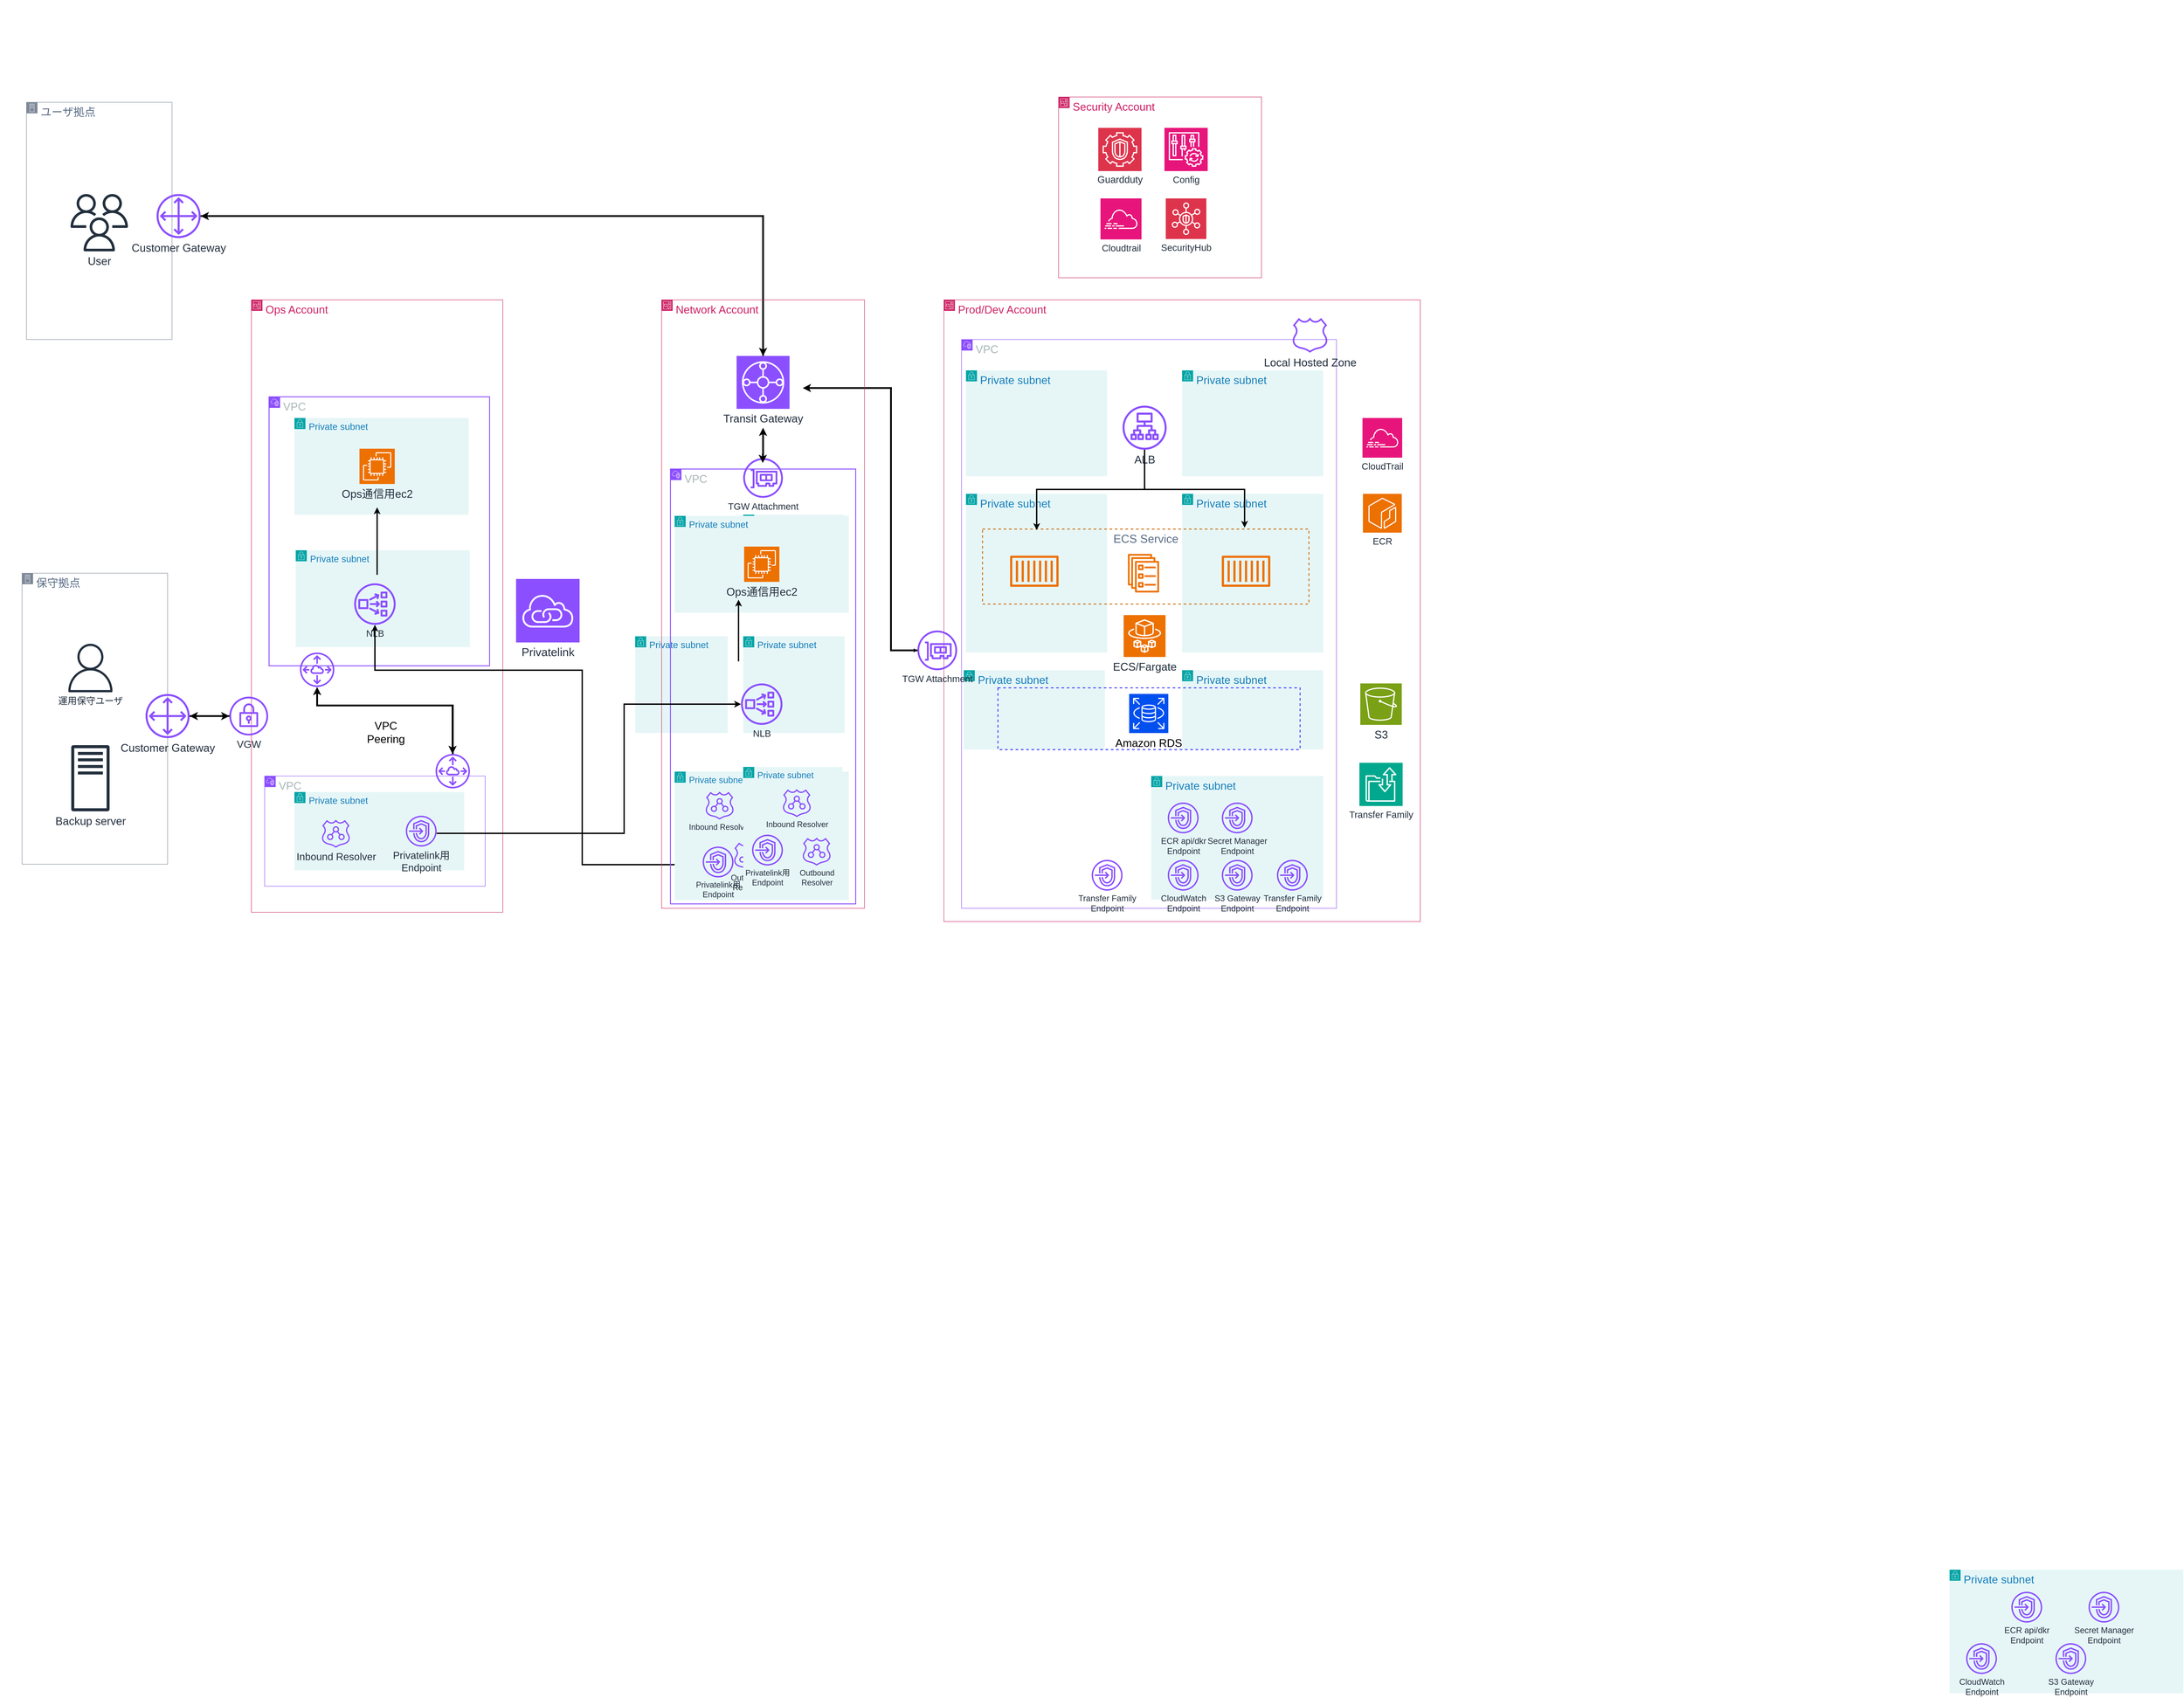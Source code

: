 <mxfile version="28.2.0">
  <diagram name="ページ1" id="ad9vdEAe7Z18O1FUbbPI">
    <mxGraphModel dx="1965" dy="1128" grid="1" gridSize="10" guides="1" tooltips="1" connect="1" arrows="1" fold="1" page="1" pageScale="1" pageWidth="827" pageHeight="1169" background="#FFFFFF" math="0" shadow="0">
      <root>
        <mxCell id="0" />
        <mxCell id="1" parent="0" />
        <mxCell id="3tEAOe0fahbCI7dDXajx-42" value="Private subnet" style="points=[[0,0],[0.25,0],[0.5,0],[0.75,0],[1,0],[1,0.25],[1,0.5],[1,0.75],[1,1],[0.75,1],[0.5,1],[0.25,1],[0,1],[0,0.75],[0,0.5],[0,0.25]];outlineConnect=0;gradientColor=none;html=1;whiteSpace=wrap;fontSize=21;fontStyle=0;container=1;pointerEvents=0;collapsible=0;recursiveResize=0;shape=mxgraph.aws4.group;grIcon=mxgraph.aws4.group_security_group;grStroke=0;strokeColor=#00A4A6;fillColor=#E6F6F7;verticalAlign=top;align=left;spacingLeft=30;fontColor=#147EBA;dashed=0;" vertex="1" parent="1">
          <mxGeometry x="1725" y="1207.33" width="230" height="219.33" as="geometry" />
        </mxCell>
        <mxCell id="3tEAOe0fahbCI7dDXajx-40" value="Private subnet" style="points=[[0,0],[0.25,0],[0.5,0],[0.75,0],[1,0],[1,0.25],[1,0.5],[1,0.75],[1,1],[0.75,1],[0.5,1],[0.25,1],[0,1],[0,0.75],[0,0.5],[0,0.25]];outlineConnect=0;gradientColor=none;html=1;whiteSpace=wrap;fontSize=21;fontStyle=0;container=1;pointerEvents=0;collapsible=0;recursiveResize=0;shape=mxgraph.aws4.group;grIcon=mxgraph.aws4.group_security_group;grStroke=0;strokeColor=#00A4A6;fillColor=#E6F6F7;verticalAlign=top;align=left;spacingLeft=30;fontColor=#147EBA;dashed=0;" vertex="1" parent="1">
          <mxGeometry x="1725" y="1483.17" width="230" height="219.33" as="geometry" />
        </mxCell>
        <mxCell id="3tEAOe0fahbCI7dDXajx-38" value="Private subnet" style="points=[[0,0],[0.25,0],[0.5,0],[0.75,0],[1,0],[1,0.25],[1,0.5],[1,0.75],[1,1],[0.75,1],[0.5,1],[0.25,1],[0,1],[0,0.75],[0,0.5],[0,0.25]];outlineConnect=0;gradientColor=none;html=1;whiteSpace=wrap;fontSize=21;fontStyle=0;container=1;pointerEvents=0;collapsible=0;recursiveResize=0;shape=mxgraph.aws4.group;grIcon=mxgraph.aws4.group_security_group;grStroke=0;strokeColor=#00A4A6;fillColor=#E6F6F7;verticalAlign=top;align=left;spacingLeft=30;fontColor=#147EBA;dashed=0;" vertex="1" parent="1">
          <mxGeometry x="1480" y="1483.17" width="210" height="219.33" as="geometry" />
        </mxCell>
        <mxCell id="pYwH3jGU2JqYtslw9C53-1" value="Private subnet" style="points=[[0,0],[0.25,0],[0.5,0],[0.75,0],[1,0],[1,0.25],[1,0.5],[1,0.75],[1,1],[0.75,1],[0.5,1],[0.25,1],[0,1],[0,0.75],[0,0.5],[0,0.25]];outlineConnect=0;gradientColor=none;html=1;whiteSpace=wrap;fontSize=25;fontStyle=0;container=0;pointerEvents=0;collapsible=0;recursiveResize=0;shape=mxgraph.aws4.group;grIcon=mxgraph.aws4.group_security_group;grStroke=0;strokeColor=#00A4A6;fillColor=#E6F6F7;verticalAlign=top;align=left;spacingLeft=30;fontColor=#147EBA;dashed=0;" parent="1" vertex="1">
          <mxGeometry x="2225" y="1560" width="320" height="180" as="geometry" />
        </mxCell>
        <mxCell id="pYwH3jGU2JqYtslw9C53-2" value="Private subnet" style="points=[[0,0],[0.25,0],[0.5,0],[0.75,0],[1,0],[1,0.25],[1,0.5],[1,0.75],[1,1],[0.75,1],[0.5,1],[0.25,1],[0,1],[0,0.75],[0,0.5],[0,0.25]];outlineConnect=0;gradientColor=none;html=1;whiteSpace=wrap;fontSize=25;fontStyle=0;container=0;pointerEvents=0;collapsible=0;recursiveResize=0;shape=mxgraph.aws4.group;grIcon=mxgraph.aws4.group_security_group;grStroke=0;strokeColor=#00A4A6;fillColor=#E6F6F7;verticalAlign=top;align=left;spacingLeft=30;fontColor=#147EBA;dashed=0;" parent="1" vertex="1">
          <mxGeometry x="2720" y="1560" width="320" height="180" as="geometry" />
        </mxCell>
        <mxCell id="pYwH3jGU2JqYtslw9C53-3" value="Private subnet" style="points=[[0,0],[0.25,0],[0.5,0],[0.75,0],[1,0],[1,0.25],[1,0.5],[1,0.75],[1,1],[0.75,1],[0.5,1],[0.25,1],[0,1],[0,0.75],[0,0.5],[0,0.25]];outlineConnect=0;gradientColor=none;html=1;whiteSpace=wrap;fontSize=25;fontStyle=0;container=0;pointerEvents=0;collapsible=0;recursiveResize=0;shape=mxgraph.aws4.group;grIcon=mxgraph.aws4.group_security_group;grStroke=0;strokeColor=#00A4A6;fillColor=#E6F6F7;verticalAlign=top;align=left;spacingLeft=30;fontColor=#147EBA;dashed=0;" parent="1" vertex="1">
          <mxGeometry x="2230" y="1160" width="320" height="360" as="geometry" />
        </mxCell>
        <mxCell id="pYwH3jGU2JqYtslw9C53-4" value="Private subnet" style="points=[[0,0],[0.25,0],[0.5,0],[0.75,0],[1,0],[1,0.25],[1,0.5],[1,0.75],[1,1],[0.75,1],[0.5,1],[0.25,1],[0,1],[0,0.75],[0,0.5],[0,0.25]];outlineConnect=0;gradientColor=none;html=1;whiteSpace=wrap;fontSize=25;fontStyle=0;container=0;pointerEvents=0;collapsible=0;recursiveResize=0;shape=mxgraph.aws4.group;grIcon=mxgraph.aws4.group_security_group;grStroke=0;strokeColor=#00A4A6;fillColor=#E6F6F7;verticalAlign=top;align=left;spacingLeft=30;fontColor=#147EBA;dashed=0;" parent="1" vertex="1">
          <mxGeometry x="2720" y="1160" width="320" height="360" as="geometry" />
        </mxCell>
        <mxCell id="pYwH3jGU2JqYtslw9C53-5" value="VPC" style="points=[[0,0],[0.25,0],[0.5,0],[0.75,0],[1,0],[1,0.25],[1,0.5],[1,0.75],[1,1],[0.75,1],[0.5,1],[0.25,1],[0,1],[0,0.75],[0,0.5],[0,0.25]];outlineConnect=0;gradientColor=none;html=1;whiteSpace=wrap;fontSize=25;fontStyle=0;container=1;pointerEvents=0;collapsible=0;recursiveResize=0;shape=mxgraph.aws4.group;grIcon=mxgraph.aws4.group_vpc2;strokeColor=#8C4FFF;fillColor=none;verticalAlign=top;align=left;spacingLeft=30;fontColor=#AAB7B8;dashed=0;" parent="1" vertex="1">
          <mxGeometry x="2220" y="810" width="850" height="1290" as="geometry" />
        </mxCell>
        <mxCell id="pYwH3jGU2JqYtslw9C53-6" style="edgeStyle=orthogonalEdgeStyle;rounded=0;orthogonalLoop=1;jettySize=auto;html=1;exitX=0.5;exitY=1;exitDx=0;exitDy=0;fontSize=25;" parent="1" edge="1">
          <mxGeometry relative="1" as="geometry">
            <mxPoint x="270" y="1800" as="sourcePoint" />
            <mxPoint x="270" y="1800" as="targetPoint" />
          </mxGeometry>
        </mxCell>
        <mxCell id="pYwH3jGU2JqYtslw9C53-7" value="Amazon RDS" style="sketch=0;points=[[0,0,0],[0.25,0,0],[0.5,0,0],[0.75,0,0],[1,0,0],[0,1,0],[0.25,1,0],[0.5,1,0],[0.75,1,0],[1,1,0],[0,0.25,0],[0,0.5,0],[0,0.75,0],[1,0.25,0],[1,0.5,0],[1,0.75,0]];outlineConnect=0;fillColor=#0050ef;strokeColor=#FFFFFF;dashed=0;verticalLabelPosition=bottom;verticalAlign=top;align=center;html=1;fontSize=25;fontStyle=0;aspect=fixed;shape=mxgraph.aws4.resourceIcon;resIcon=mxgraph.aws4.rds;fontColor=light-dark(#000000, #121212);" parent="1" vertex="1">
          <mxGeometry x="2600" y="1613.75" width="88.75" height="88.75" as="geometry" />
        </mxCell>
        <mxCell id="pYwH3jGU2JqYtslw9C53-8" value="" style="sketch=0;outlineConnect=0;fontColor=#232F3E;gradientColor=none;fillColor=#ED7100;strokeColor=none;dashed=0;verticalLabelPosition=bottom;verticalAlign=top;align=center;html=1;fontSize=25;fontStyle=0;aspect=fixed;pointerEvents=1;shape=mxgraph.aws4.ecs_service;" parent="1" vertex="1">
          <mxGeometry x="2595" y="1296.25" width="75" height="87.5" as="geometry" />
        </mxCell>
        <mxCell id="pYwH3jGU2JqYtslw9C53-9" value="ALB" style="sketch=0;outlineConnect=0;fontColor=#232F3E;gradientColor=none;fillColor=#8C4FFF;strokeColor=none;dashed=0;verticalLabelPosition=bottom;verticalAlign=top;align=center;html=1;fontSize=25;fontStyle=0;aspect=fixed;pointerEvents=1;shape=mxgraph.aws4.application_load_balancer;" parent="1" vertex="1">
          <mxGeometry x="2585" y="960" width="100" height="100" as="geometry" />
        </mxCell>
        <mxCell id="pYwH3jGU2JqYtslw9C53-10" value="Private subnet" style="points=[[0,0],[0.25,0],[0.5,0],[0.75,0],[1,0],[1,0.25],[1,0.5],[1,0.75],[1,1],[0.75,1],[0.5,1],[0.25,1],[0,1],[0,0.75],[0,0.5],[0,0.25]];outlineConnect=0;gradientColor=none;html=1;whiteSpace=wrap;fontSize=25;fontStyle=0;container=0;pointerEvents=0;collapsible=0;recursiveResize=0;shape=mxgraph.aws4.group;grIcon=mxgraph.aws4.group_security_group;grStroke=0;strokeColor=#00A4A6;fillColor=#E6F6F7;verticalAlign=top;align=left;spacingLeft=30;fontColor=#147EBA;dashed=0;" parent="1" vertex="1">
          <mxGeometry x="2230" y="880" width="320" height="240" as="geometry" />
        </mxCell>
        <mxCell id="pYwH3jGU2JqYtslw9C53-11" value="S3&lt;div&gt;&lt;br&gt;&lt;/div&gt;" style="sketch=0;points=[[0,0,0],[0.25,0,0],[0.5,0,0],[0.75,0,0],[1,0,0],[0,1,0],[0.25,1,0],[0.5,1,0],[0.75,1,0],[1,1,0],[0,0.25,0],[0,0.5,0],[0,0.75,0],[1,0.25,0],[1,0.5,0],[1,0.75,0]];outlineConnect=0;fontColor=#232F3E;fillColor=#7AA116;strokeColor=#ffffff;dashed=0;verticalLabelPosition=bottom;verticalAlign=top;align=center;html=1;fontSize=25;fontStyle=0;aspect=fixed;shape=mxgraph.aws4.resourceIcon;resIcon=mxgraph.aws4.s3;" parent="1" vertex="1">
          <mxGeometry x="3124" y="1590" width="94" height="94" as="geometry" />
        </mxCell>
        <mxCell id="pYwH3jGU2JqYtslw9C53-12" value="" style="sketch=0;outlineConnect=0;fontColor=#232F3E;gradientColor=none;fillColor=#ED7100;strokeColor=none;dashed=0;verticalLabelPosition=bottom;verticalAlign=top;align=center;html=1;fontSize=25;fontStyle=0;aspect=fixed;pointerEvents=1;shape=mxgraph.aws4.container_1;" parent="1" vertex="1">
          <mxGeometry x="2330" y="1296.25" width="110" height="78.57" as="geometry" />
        </mxCell>
        <mxCell id="pYwH3jGU2JqYtslw9C53-13" value="ECS/Fargate" style="sketch=0;points=[[0,0,0],[0.25,0,0],[0.5,0,0],[0.75,0,0],[1,0,0],[0,1,0],[0.25,1,0],[0.5,1,0],[0.75,1,0],[1,1,0],[0,0.25,0],[0,0.5,0],[0,0.75,0],[1,0.25,0],[1,0.5,0],[1,0.75,0]];outlineConnect=0;fontColor=#232F3E;fillColor=#ED7100;strokeColor=#ffffff;dashed=0;verticalLabelPosition=bottom;verticalAlign=top;align=center;html=1;fontSize=25;fontStyle=0;aspect=fixed;shape=mxgraph.aws4.resourceIcon;resIcon=mxgraph.aws4.fargate;" parent="1" vertex="1">
          <mxGeometry x="2587.5" y="1435" width="95" height="95" as="geometry" />
        </mxCell>
        <mxCell id="pYwH3jGU2JqYtslw9C53-14" value="&lt;span style=&quot;background-color: transparent; color: light-dark(rgb(205, 34, 100), rgb(255, 137, 194));&quot;&gt;Prod/Dev Account&lt;/span&gt;" style="points=[[0,0],[0.25,0],[0.5,0],[0.75,0],[1,0],[1,0.25],[1,0.5],[1,0.75],[1,1],[0.75,1],[0.5,1],[0.25,1],[0,1],[0,0.75],[0,0.5],[0,0.25]];outlineConnect=0;gradientColor=none;html=1;whiteSpace=wrap;fontSize=25;fontStyle=0;container=0;pointerEvents=0;collapsible=0;recursiveResize=0;shape=mxgraph.aws4.group;grIcon=mxgraph.aws4.group_account;strokeColor=#CD2264;fillColor=none;verticalAlign=top;align=left;spacingLeft=30;fontColor=#CD2264;dashed=0;" parent="1" vertex="1">
          <mxGeometry x="2180" y="720" width="1080" height="1410" as="geometry" />
        </mxCell>
        <mxCell id="pYwH3jGU2JqYtslw9C53-16" value="ユーザ拠点" style="points=[[0,0],[0.25,0],[0.5,0],[0.75,0],[1,0],[1,0.25],[1,0.5],[1,0.75],[1,1],[0.75,1],[0.5,1],[0.25,1],[0,1],[0,0.75],[0,0.5],[0,0.25]];outlineConnect=0;gradientColor=none;html=1;whiteSpace=wrap;fontSize=25;fontStyle=0;container=1;pointerEvents=0;collapsible=0;recursiveResize=0;shape=mxgraph.aws4.group;grIcon=mxgraph.aws4.group_on_premise;strokeColor=#7D8998;fillColor=none;verticalAlign=top;align=left;spacingLeft=30;fontColor=#5A6C86;dashed=0;" parent="1" vertex="1">
          <mxGeometry x="100" y="272" width="330" height="538" as="geometry" />
        </mxCell>
        <mxCell id="pYwH3jGU2JqYtslw9C53-17" value="User" style="sketch=0;outlineConnect=0;fontColor=#232F3E;gradientColor=none;fillColor=#232F3D;strokeColor=none;dashed=0;verticalLabelPosition=bottom;verticalAlign=top;align=center;html=1;fontSize=25;fontStyle=0;aspect=fixed;pointerEvents=1;shape=mxgraph.aws4.users;" parent="pYwH3jGU2JqYtslw9C53-16" vertex="1">
          <mxGeometry x="100" y="208" width="130" height="130" as="geometry" />
        </mxCell>
        <mxCell id="pYwH3jGU2JqYtslw9C53-18" value="" style="rounded=0;whiteSpace=wrap;html=1;fillColor=none;strokeColor=none;" parent="1" vertex="1">
          <mxGeometry x="3390" y="765" width="30" height="60" as="geometry" />
        </mxCell>
        <mxCell id="pYwH3jGU2JqYtslw9C53-19" value="" style="rounded=0;whiteSpace=wrap;html=1;fillColor=none;strokeColor=none;" parent="1" vertex="1">
          <mxGeometry x="2110" y="40" width="30" height="60" as="geometry" />
        </mxCell>
        <mxCell id="pYwH3jGU2JqYtslw9C53-20" value="" style="rounded=0;whiteSpace=wrap;html=1;fillColor=none;strokeColor=none;" parent="1" vertex="1">
          <mxGeometry x="2100" y="2020" width="30" height="60" as="geometry" />
        </mxCell>
        <mxCell id="pYwH3jGU2JqYtslw9C53-21" value="" style="rounded=0;whiteSpace=wrap;html=1;fillColor=none;strokeColor=none;" parent="1" vertex="1">
          <mxGeometry x="870" y="910" width="30" height="60" as="geometry" />
        </mxCell>
        <mxCell id="pYwH3jGU2JqYtslw9C53-22" value="Private subnet" style="points=[[0,0],[0.25,0],[0.5,0],[0.75,0],[1,0],[1,0.25],[1,0.5],[1,0.75],[1,1],[0.75,1],[0.5,1],[0.25,1],[0,1],[0,0.75],[0,0.5],[0,0.25]];outlineConnect=0;gradientColor=none;html=1;whiteSpace=wrap;fontSize=25;fontStyle=0;container=0;pointerEvents=0;collapsible=0;recursiveResize=0;shape=mxgraph.aws4.group;grIcon=mxgraph.aws4.group_security_group;grStroke=0;strokeColor=#00A4A6;fillColor=#E6F6F7;verticalAlign=top;align=left;spacingLeft=30;fontColor=#147EBA;dashed=0;" parent="1" vertex="1">
          <mxGeometry x="2720" y="880" width="320" height="240" as="geometry" />
        </mxCell>
        <mxCell id="pYwH3jGU2JqYtslw9C53-23" value="ECS Service" style="fillColor=none;strokeColor=#CC6600;dashed=1;verticalAlign=top;fontStyle=0;fontColor=#5A6C86;whiteSpace=wrap;html=1;fontSize=26;container=0;strokeWidth=2;" parent="1" vertex="1">
          <mxGeometry x="2267.5" y="1240" width="740" height="170" as="geometry" />
        </mxCell>
        <mxCell id="pYwH3jGU2JqYtslw9C53-24" value="" style="sketch=0;outlineConnect=0;fontColor=#232F3E;gradientColor=none;fillColor=#ED7100;strokeColor=none;dashed=0;verticalLabelPosition=bottom;verticalAlign=top;align=center;html=1;fontSize=25;fontStyle=0;aspect=fixed;pointerEvents=1;shape=mxgraph.aws4.container_1;" parent="1" vertex="1">
          <mxGeometry x="2810" y="1296.25" width="110" height="78.57" as="geometry" />
        </mxCell>
        <mxCell id="pYwH3jGU2JqYtslw9C53-32" value="Local Hosted Zone" style="sketch=0;outlineConnect=0;fontColor=#232F3E;gradientColor=none;fillColor=#8C4FFF;strokeColor=none;dashed=0;verticalLabelPosition=bottom;verticalAlign=top;align=center;html=1;fontSize=25;fontStyle=0;aspect=fixed;pointerEvents=1;shape=mxgraph.aws4.hosted_zone;" parent="1" vertex="1">
          <mxGeometry x="2970" y="760" width="80" height="80" as="geometry" />
        </mxCell>
        <mxCell id="pYwH3jGU2JqYtslw9C53-33" value="ECR" style="sketch=0;points=[[0,0,0],[0.25,0,0],[0.5,0,0],[0.75,0,0],[1,0,0],[0,1,0],[0.25,1,0],[0.5,1,0],[0.75,1,0],[1,1,0],[0,0.25,0],[0,0.5,0],[0,0.75,0],[1,0.25,0],[1,0.5,0],[1,0.75,0]];outlineConnect=0;fontColor=#232F3E;fillColor=#ED7100;strokeColor=#ffffff;dashed=0;verticalLabelPosition=bottom;verticalAlign=top;align=center;html=1;fontSize=21;fontStyle=0;aspect=fixed;shape=mxgraph.aws4.resourceIcon;resIcon=mxgraph.aws4.ecr;" parent="1" vertex="1">
          <mxGeometry x="3130" y="1160" width="88" height="88" as="geometry" />
        </mxCell>
        <mxCell id="pYwH3jGU2JqYtslw9C53-34" value="CloudTrail" style="sketch=0;points=[[0,0,0],[0.25,0,0],[0.5,0,0],[0.75,0,0],[1,0,0],[0,1,0],[0.25,1,0],[0.5,1,0],[0.75,1,0],[1,1,0],[0,0.25,0],[0,0.5,0],[0,0.75,0],[1,0.25,0],[1,0.5,0],[1,0.75,0]];points=[[0,0,0],[0.25,0,0],[0.5,0,0],[0.75,0,0],[1,0,0],[0,1,0],[0.25,1,0],[0.5,1,0],[0.75,1,0],[1,1,0],[0,0.25,0],[0,0.5,0],[0,0.75,0],[1,0.25,0],[1,0.5,0],[1,0.75,0]];outlineConnect=0;fontColor=#232F3E;fillColor=#E7157B;strokeColor=#ffffff;dashed=0;verticalLabelPosition=bottom;verticalAlign=top;align=center;html=1;fontSize=21;fontStyle=0;aspect=fixed;shape=mxgraph.aws4.resourceIcon;resIcon=mxgraph.aws4.cloudtrail;" parent="1" vertex="1">
          <mxGeometry x="3129" y="988" width="90" height="90" as="geometry" />
        </mxCell>
        <mxCell id="pYwH3jGU2JqYtslw9C53-35" style="edgeStyle=orthogonalEdgeStyle;rounded=0;orthogonalLoop=1;jettySize=auto;html=1;exitX=0.5;exitY=1;exitDx=0;exitDy=0;exitPerimeter=0;" parent="1" source="pYwH3jGU2JqYtslw9C53-33" target="pYwH3jGU2JqYtslw9C53-33" edge="1">
          <mxGeometry relative="1" as="geometry" />
        </mxCell>
        <mxCell id="pYwH3jGU2JqYtslw9C53-36" value="TGW Attachment" style="sketch=0;outlineConnect=0;fontColor=#232F3E;gradientColor=none;fillColor=#8C4FFF;strokeColor=none;dashed=0;verticalLabelPosition=bottom;verticalAlign=top;align=center;html=1;fontSize=21;fontStyle=0;aspect=fixed;pointerEvents=1;shape=mxgraph.aws4.elastic_network_interface;" parent="1" vertex="1">
          <mxGeometry x="2120" y="1470" width="90" height="90" as="geometry" />
        </mxCell>
        <mxCell id="pYwH3jGU2JqYtslw9C53-37" value="保守拠点" style="points=[[0,0],[0.25,0],[0.5,0],[0.75,0],[1,0],[1,0.25],[1,0.5],[1,0.75],[1,1],[0.75,1],[0.5,1],[0.25,1],[0,1],[0,0.75],[0,0.5],[0,0.25]];outlineConnect=0;gradientColor=none;html=1;whiteSpace=wrap;fontSize=25;fontStyle=0;container=1;pointerEvents=0;collapsible=0;recursiveResize=0;shape=mxgraph.aws4.group;grIcon=mxgraph.aws4.group_on_premise;strokeColor=#7D8998;fillColor=none;verticalAlign=top;align=left;spacingLeft=30;fontColor=#5A6C86;dashed=0;" parent="1" vertex="1">
          <mxGeometry x="90" y="1340" width="330" height="660" as="geometry" />
        </mxCell>
        <mxCell id="pYwH3jGU2JqYtslw9C53-38" value="運用保守ユーザ" style="sketch=0;outlineConnect=0;fontColor=#232F3E;gradientColor=none;fillColor=#232F3D;strokeColor=none;dashed=0;verticalLabelPosition=bottom;verticalAlign=top;align=center;html=1;fontSize=21;fontStyle=0;aspect=fixed;pointerEvents=1;shape=mxgraph.aws4.user;" parent="pYwH3jGU2JqYtslw9C53-37" vertex="1">
          <mxGeometry x="100" y="160" width="110" height="110" as="geometry" />
        </mxCell>
        <mxCell id="pYwH3jGU2JqYtslw9C53-39" value="Backup server" style="sketch=0;outlineConnect=0;fontColor=#232F3E;gradientColor=none;fillColor=#232F3D;strokeColor=none;dashed=0;verticalLabelPosition=bottom;verticalAlign=top;align=center;html=1;fontSize=25;fontStyle=0;aspect=fixed;pointerEvents=1;shape=mxgraph.aws4.traditional_server;" parent="pYwH3jGU2JqYtslw9C53-37" vertex="1">
          <mxGeometry x="110" y="390" width="90" height="150" as="geometry" />
        </mxCell>
        <mxCell id="pYwH3jGU2JqYtslw9C53-50" value="Ops Account" style="points=[[0,0],[0.25,0],[0.5,0],[0.75,0],[1,0],[1,0.25],[1,0.5],[1,0.75],[1,1],[0.75,1],[0.5,1],[0.25,1],[0,1],[0,0.75],[0,0.5],[0,0.25]];outlineConnect=0;gradientColor=none;html=1;whiteSpace=wrap;fontSize=25;fontStyle=0;container=0;pointerEvents=0;collapsible=0;recursiveResize=0;shape=mxgraph.aws4.group;grIcon=mxgraph.aws4.group_account;strokeColor=#CD2264;fillColor=none;verticalAlign=top;align=left;spacingLeft=30;fontColor=#CD2264;dashed=0;" parent="1" vertex="1">
          <mxGeometry x="610" y="720" width="570" height="1389" as="geometry" />
        </mxCell>
        <mxCell id="pYwH3jGU2JqYtslw9C53-67" style="edgeStyle=orthogonalEdgeStyle;rounded=0;orthogonalLoop=1;jettySize=auto;html=1;" parent="1" target="pYwH3jGU2JqYtslw9C53-36" edge="1">
          <mxGeometry relative="1" as="geometry">
            <Array as="points">
              <mxPoint x="2060" y="920" />
              <mxPoint x="2060" y="1515" />
            </Array>
            <mxPoint x="1870" y="920" as="sourcePoint" />
          </mxGeometry>
        </mxCell>
        <mxCell id="pYwH3jGU2JqYtslw9C53-68" style="edgeStyle=orthogonalEdgeStyle;rounded=0;orthogonalLoop=1;jettySize=auto;html=1;strokeWidth=4;" parent="1" source="pYwH3jGU2JqYtslw9C53-36" edge="1">
          <mxGeometry relative="1" as="geometry">
            <Array as="points">
              <mxPoint x="2060" y="1515" />
              <mxPoint x="2060" y="920" />
            </Array>
            <mxPoint x="1860" y="920" as="targetPoint" />
          </mxGeometry>
        </mxCell>
        <mxCell id="pYwH3jGU2JqYtslw9C53-69" style="edgeStyle=orthogonalEdgeStyle;rounded=0;orthogonalLoop=1;jettySize=auto;html=1;strokeWidth=4;" parent="1" source="pYwH3jGU2JqYtslw9C53-75" target="pYwH3jGU2JqYtslw9C53-42" edge="1">
          <mxGeometry relative="1" as="geometry" />
        </mxCell>
        <mxCell id="pYwH3jGU2JqYtslw9C53-70" value="Security Account" style="points=[[0,0],[0.25,0],[0.5,0],[0.75,0],[1,0],[1,0.25],[1,0.5],[1,0.75],[1,1],[0.75,1],[0.5,1],[0.25,1],[0,1],[0,0.75],[0,0.5],[0,0.25]];outlineConnect=0;gradientColor=none;html=1;whiteSpace=wrap;fontSize=25;fontStyle=0;container=1;pointerEvents=0;collapsible=0;recursiveResize=0;shape=mxgraph.aws4.group;grIcon=mxgraph.aws4.group_account;strokeColor=#CD2264;fillColor=none;verticalAlign=top;align=left;spacingLeft=30;fontColor=#CD2264;dashed=0;" parent="1" vertex="1">
          <mxGeometry x="2440" y="260" width="460" height="410" as="geometry" />
        </mxCell>
        <mxCell id="pYwH3jGU2JqYtslw9C53-71" value="Guardduty" style="sketch=0;points=[[0,0,0],[0.25,0,0],[0.5,0,0],[0.75,0,0],[1,0,0],[0,1,0],[0.25,1,0],[0.5,1,0],[0.75,1,0],[1,1,0],[0,0.25,0],[0,0.5,0],[0,0.75,0],[1,0.25,0],[1,0.5,0],[1,0.75,0]];outlineConnect=0;fontColor=#232F3E;fillColor=#DD344C;strokeColor=#ffffff;dashed=0;verticalLabelPosition=bottom;verticalAlign=top;align=center;html=1;fontSize=22;fontStyle=0;aspect=fixed;shape=mxgraph.aws4.resourceIcon;resIcon=mxgraph.aws4.guardduty;" parent="pYwH3jGU2JqYtslw9C53-70" vertex="1">
          <mxGeometry x="90" y="70" width="98" height="98" as="geometry" />
        </mxCell>
        <mxCell id="pYwH3jGU2JqYtslw9C53-72" value="Config" style="sketch=0;points=[[0,0,0],[0.25,0,0],[0.5,0,0],[0.75,0,0],[1,0,0],[0,1,0],[0.25,1,0],[0.5,1,0],[0.75,1,0],[1,1,0],[0,0.25,0],[0,0.5,0],[0,0.75,0],[1,0.25,0],[1,0.5,0],[1,0.75,0]];points=[[0,0,0],[0.25,0,0],[0.5,0,0],[0.75,0,0],[1,0,0],[0,1,0],[0.25,1,0],[0.5,1,0],[0.75,1,0],[1,1,0],[0,0.25,0],[0,0.5,0],[0,0.75,0],[1,0.25,0],[1,0.5,0],[1,0.75,0]];outlineConnect=0;fontColor=#232F3E;fillColor=#E7157B;strokeColor=#ffffff;dashed=0;verticalLabelPosition=bottom;verticalAlign=top;align=center;html=1;fontSize=21;fontStyle=0;aspect=fixed;shape=mxgraph.aws4.resourceIcon;resIcon=mxgraph.aws4.config;" parent="pYwH3jGU2JqYtslw9C53-70" vertex="1">
          <mxGeometry x="240" y="70" width="98" height="98" as="geometry" />
        </mxCell>
        <mxCell id="pYwH3jGU2JqYtslw9C53-73" value="Cloudtrail" style="sketch=0;points=[[0,0,0],[0.25,0,0],[0.5,0,0],[0.75,0,0],[1,0,0],[0,1,0],[0.25,1,0],[0.5,1,0],[0.75,1,0],[1,1,0],[0,0.25,0],[0,0.5,0],[0,0.75,0],[1,0.25,0],[1,0.5,0],[1,0.75,0]];points=[[0,0,0],[0.25,0,0],[0.5,0,0],[0.75,0,0],[1,0,0],[0,1,0],[0.25,1,0],[0.5,1,0],[0.75,1,0],[1,1,0],[0,0.25,0],[0,0.5,0],[0,0.75,0],[1,0.25,0],[1,0.5,0],[1,0.75,0]];outlineConnect=0;fontColor=#232F3E;fillColor=#E7157B;strokeColor=#ffffff;dashed=0;verticalLabelPosition=bottom;verticalAlign=top;align=center;html=1;fontSize=21;fontStyle=0;aspect=fixed;shape=mxgraph.aws4.resourceIcon;resIcon=mxgraph.aws4.cloudtrail;" parent="pYwH3jGU2JqYtslw9C53-70" vertex="1">
          <mxGeometry x="95" y="230" width="93" height="93" as="geometry" />
        </mxCell>
        <mxCell id="pYwH3jGU2JqYtslw9C53-74" value="SecurityHub" style="sketch=0;points=[[0,0,0],[0.25,0,0],[0.5,0,0],[0.75,0,0],[1,0,0],[0,1,0],[0.25,1,0],[0.5,1,0],[0.75,1,0],[1,1,0],[0,0.25,0],[0,0.5,0],[0,0.75,0],[1,0.25,0],[1,0.5,0],[1,0.75,0]];outlineConnect=0;fontColor=#232F3E;fillColor=#DD344C;strokeColor=#ffffff;dashed=0;verticalLabelPosition=bottom;verticalAlign=top;align=center;html=1;fontSize=21;fontStyle=0;aspect=fixed;shape=mxgraph.aws4.resourceIcon;resIcon=mxgraph.aws4.security_hub;" parent="pYwH3jGU2JqYtslw9C53-70" vertex="1">
          <mxGeometry x="243" y="230" width="92" height="92" as="geometry" />
        </mxCell>
        <mxCell id="pYwH3jGU2JqYtslw9C53-75" value="Customer Gateway" style="sketch=0;outlineConnect=0;fontColor=#232F3E;gradientColor=none;fillColor=#8C4FFF;strokeColor=none;dashed=0;verticalLabelPosition=bottom;verticalAlign=top;align=center;html=1;fontSize=25;fontStyle=0;aspect=fixed;pointerEvents=1;shape=mxgraph.aws4.customer_gateway;" parent="1" vertex="1">
          <mxGeometry x="395" y="480" width="100" height="100" as="geometry" />
        </mxCell>
        <mxCell id="pYwH3jGU2JqYtslw9C53-76" style="edgeStyle=orthogonalEdgeStyle;rounded=0;orthogonalLoop=1;jettySize=auto;html=1;strokeWidth=4;" parent="1" source="pYwH3jGU2JqYtslw9C53-77" target="pYwH3jGU2JqYtslw9C53-79" edge="1">
          <mxGeometry relative="1" as="geometry" />
        </mxCell>
        <mxCell id="pYwH3jGU2JqYtslw9C53-77" value="VGW" style="sketch=0;outlineConnect=0;fontColor=#232F3E;gradientColor=none;fillColor=#8C4FFF;strokeColor=none;dashed=0;verticalLabelPosition=bottom;verticalAlign=top;align=center;html=1;fontSize=23;fontStyle=0;aspect=fixed;pointerEvents=1;shape=mxgraph.aws4.vpn_gateway;" parent="1" vertex="1">
          <mxGeometry x="560" y="1620" width="88" height="88" as="geometry" />
        </mxCell>
        <mxCell id="pYwH3jGU2JqYtslw9C53-78" style="edgeStyle=orthogonalEdgeStyle;rounded=0;orthogonalLoop=1;jettySize=auto;html=1;strokeWidth=4;" parent="1" source="pYwH3jGU2JqYtslw9C53-79" target="pYwH3jGU2JqYtslw9C53-77" edge="1">
          <mxGeometry relative="1" as="geometry" />
        </mxCell>
        <mxCell id="pYwH3jGU2JqYtslw9C53-79" value="Customer Gateway" style="sketch=0;outlineConnect=0;fontColor=#232F3E;gradientColor=none;fillColor=#8C4FFF;strokeColor=none;dashed=0;verticalLabelPosition=bottom;verticalAlign=top;align=center;html=1;fontSize=25;fontStyle=0;aspect=fixed;pointerEvents=1;shape=mxgraph.aws4.customer_gateway;" parent="1" vertex="1">
          <mxGeometry x="370" y="1614" width="100" height="100" as="geometry" />
        </mxCell>
        <mxCell id="pYwH3jGU2JqYtslw9C53-80" style="edgeStyle=orthogonalEdgeStyle;rounded=0;orthogonalLoop=1;jettySize=auto;html=1;strokeWidth=4;" parent="1" source="pYwH3jGU2JqYtslw9C53-42" target="pYwH3jGU2JqYtslw9C53-75" edge="1">
          <mxGeometry relative="1" as="geometry">
            <Array as="points">
              <mxPoint x="1770" y="530" />
            </Array>
          </mxGeometry>
        </mxCell>
        <mxCell id="pYwH3jGU2JqYtslw9C53-81" style="edgeStyle=orthogonalEdgeStyle;rounded=0;orthogonalLoop=1;jettySize=auto;html=1;entryX=0.166;entryY=0.012;entryDx=0;entryDy=0;entryPerimeter=0;strokeWidth=3;" parent="1" source="pYwH3jGU2JqYtslw9C53-9" target="pYwH3jGU2JqYtslw9C53-23" edge="1">
          <mxGeometry relative="1" as="geometry" />
        </mxCell>
        <mxCell id="pYwH3jGU2JqYtslw9C53-82" style="edgeStyle=orthogonalEdgeStyle;rounded=0;orthogonalLoop=1;jettySize=auto;html=1;strokeWidth=3;entryX=0.803;entryY=-0.019;entryDx=0;entryDy=0;entryPerimeter=0;" parent="1" target="pYwH3jGU2JqYtslw9C53-23" edge="1">
          <mxGeometry relative="1" as="geometry">
            <mxPoint x="2630" y="1150" as="sourcePoint" />
            <mxPoint x="2650" y="1322" as="targetPoint" />
            <Array as="points">
              <mxPoint x="2862" y="1150" />
            </Array>
          </mxGeometry>
        </mxCell>
        <mxCell id="pYwH3jGU2JqYtslw9C53-83" value="" style="rounded=0;whiteSpace=wrap;html=1;fillColor=none;strokeColor=none;" parent="1" vertex="1">
          <mxGeometry x="1880" y="200" width="120" height="60" as="geometry" />
        </mxCell>
        <mxCell id="pYwH3jGU2JqYtslw9C53-84" value="" style="rounded=0;whiteSpace=wrap;html=1;fillColor=none;strokeColor=none;" parent="1" vertex="1">
          <mxGeometry x="1970" y="2150" width="120" height="60" as="geometry" />
        </mxCell>
        <mxCell id="pYwH3jGU2JqYtslw9C53-85" value="" style="rounded=0;whiteSpace=wrap;html=1;fillColor=none;strokeColor=none;" parent="1" vertex="1">
          <mxGeometry x="40" y="1078" width="120" height="60" as="geometry" />
        </mxCell>
        <mxCell id="pYwH3jGU2JqYtslw9C53-86" value="" style="rounded=0;whiteSpace=wrap;html=1;fillColor=none;strokeColor=none;" parent="1" vertex="1">
          <mxGeometry x="3180" y="650" width="120" height="60" as="geometry" />
        </mxCell>
        <mxCell id="pYwH3jGU2JqYtslw9C53-51" value="VPC" style="points=[[0,0],[0.25,0],[0.5,0],[0.75,0],[1,0],[1,0.25],[1,0.5],[1,0.75],[1,1],[0.75,1],[0.5,1],[0.25,1],[0,1],[0,0.75],[0,0.5],[0,0.25]];outlineConnect=0;gradientColor=none;html=1;whiteSpace=wrap;fontSize=25;fontStyle=0;container=0;pointerEvents=0;collapsible=0;recursiveResize=0;shape=mxgraph.aws4.group;grIcon=mxgraph.aws4.group_vpc2;strokeColor=#8C4FFF;fillColor=none;verticalAlign=top;align=left;spacingLeft=30;fontColor=#AAB7B8;dashed=0;" parent="1" vertex="1">
          <mxGeometry x="640" y="1800" width="500" height="250" as="geometry" />
        </mxCell>
        <mxCell id="pYwH3jGU2JqYtslw9C53-53" value="Private subnet" style="points=[[0,0],[0.25,0],[0.5,0],[0.75,0],[1,0],[1,0.25],[1,0.5],[1,0.75],[1,1],[0.75,1],[0.5,1],[0.25,1],[0,1],[0,0.75],[0,0.5],[0,0.25]];outlineConnect=0;gradientColor=none;html=1;whiteSpace=wrap;fontSize=21;fontStyle=0;container=1;pointerEvents=0;collapsible=0;recursiveResize=0;shape=mxgraph.aws4.group;grIcon=mxgraph.aws4.group_security_group;grStroke=0;strokeColor=#00A4A6;fillColor=#E6F6F7;verticalAlign=top;align=left;spacingLeft=30;fontColor=#147EBA;dashed=0;" parent="1" vertex="1">
          <mxGeometry x="707.5" y="1836.26" width="385" height="177.48" as="geometry" />
        </mxCell>
        <mxCell id="pYwH3jGU2JqYtslw9C53-54" value="Inbound Resolver" style="sketch=0;outlineConnect=0;fontColor=#232F3E;gradientColor=none;fillColor=#8C4FFF;strokeColor=none;dashed=0;verticalLabelPosition=bottom;verticalAlign=top;align=center;html=1;fontSize=23;fontStyle=0;aspect=fixed;pointerEvents=1;shape=mxgraph.aws4.route_53_resolver;" parent="pYwH3jGU2JqYtslw9C53-53" vertex="1">
          <mxGeometry x="62.5" y="63.22" width="63.04" height="63.04" as="geometry" />
        </mxCell>
        <mxCell id="pYwH3jGU2JqYtslw9C53-55" value="Privatelink用&lt;br&gt;Endpoint" style="sketch=0;outlineConnect=0;fontColor=#232F3E;gradientColor=none;fillColor=#8C4FFF;strokeColor=none;dashed=0;verticalLabelPosition=bottom;verticalAlign=top;align=center;html=1;fontSize=23;fontStyle=0;aspect=fixed;pointerEvents=1;shape=mxgraph.aws4.endpoints;" parent="pYwH3jGU2JqYtslw9C53-53" vertex="1">
          <mxGeometry x="252.5" y="53.74" width="70" height="70" as="geometry" />
        </mxCell>
        <mxCell id="pYwH3jGU2JqYtslw9C53-104" value="Private subnet" style="points=[[0,0],[0.25,0],[0.5,0],[0.75,0],[1,0],[1,0.25],[1,0.5],[1,0.75],[1,1],[0.75,1],[0.5,1],[0.25,1],[0,1],[0,0.75],[0,0.5],[0,0.25]];outlineConnect=0;gradientColor=none;html=1;whiteSpace=wrap;fontSize=21;fontStyle=0;container=1;pointerEvents=0;collapsible=0;recursiveResize=0;shape=mxgraph.aws4.group;grIcon=mxgraph.aws4.group_security_group;grStroke=0;strokeColor=#00A4A6;fillColor=#E6F6F7;verticalAlign=top;align=left;spacingLeft=30;fontColor=#147EBA;dashed=0;" parent="1" vertex="1">
          <mxGeometry x="710.5" y="1288" width="395" height="219.33" as="geometry" />
        </mxCell>
        <mxCell id="pYwH3jGU2JqYtslw9C53-105" value="NLB" style="sketch=0;outlineConnect=0;fontColor=#232F3E;gradientColor=none;fillColor=#8C4FFF;strokeColor=none;dashed=0;verticalLabelPosition=bottom;verticalAlign=top;align=center;html=1;fontSize=21;fontStyle=0;aspect=fixed;pointerEvents=1;shape=mxgraph.aws4.network_load_balancer;" parent="1" vertex="1">
          <mxGeometry x="843" y="1363.004" width="94" height="94" as="geometry" />
        </mxCell>
        <mxCell id="pYwH3jGU2JqYtslw9C53-106" value="Private subnet" style="points=[[0,0],[0.25,0],[0.5,0],[0.75,0],[1,0],[1,0.25],[1,0.5],[1,0.75],[1,1],[0.75,1],[0.5,1],[0.25,1],[0,1],[0,0.75],[0,0.5],[0,0.25]];outlineConnect=0;gradientColor=none;html=1;whiteSpace=wrap;fontSize=21;fontStyle=0;container=1;pointerEvents=0;collapsible=0;recursiveResize=0;shape=mxgraph.aws4.group;grIcon=mxgraph.aws4.group_security_group;grStroke=0;strokeColor=#00A4A6;fillColor=#E6F6F7;verticalAlign=top;align=left;spacingLeft=30;fontColor=#147EBA;dashed=0;" parent="1" vertex="1">
          <mxGeometry x="707.5" y="988.0" width="395" height="219.33" as="geometry" />
        </mxCell>
        <mxCell id="pYwH3jGU2JqYtslw9C53-107" value="Ops通信用ec2" style="sketch=0;points=[[0,0,0],[0.25,0,0],[0.5,0,0],[0.75,0,0],[1,0,0],[0,1,0],[0.25,1,0],[0.5,1,0],[0.75,1,0],[1,1,0],[0,0.25,0],[0,0.5,0],[0,0.75,0],[1,0.25,0],[1,0.5,0],[1,0.75,0]];outlineConnect=0;fontColor=#232F3E;fillColor=#ED7100;strokeColor=#ffffff;dashed=0;verticalLabelPosition=bottom;verticalAlign=top;align=center;html=1;fontSize=25;fontStyle=0;aspect=fixed;shape=mxgraph.aws4.resourceIcon;resIcon=mxgraph.aws4.ec2;" parent="1" vertex="1">
          <mxGeometry x="855" y="1057.66" width="80" height="80" as="geometry" />
        </mxCell>
        <mxCell id="pYwH3jGU2JqYtslw9C53-103" value="VPC" style="points=[[0,0],[0.25,0],[0.5,0],[0.75,0],[1,0],[1,0.25],[1,0.5],[1,0.75],[1,1],[0.75,1],[0.5,1],[0.25,1],[0,1],[0,0.75],[0,0.5],[0,0.25]];outlineConnect=0;gradientColor=none;html=1;whiteSpace=wrap;fontSize=25;fontStyle=0;container=0;pointerEvents=0;collapsible=0;recursiveResize=0;shape=mxgraph.aws4.group;grIcon=mxgraph.aws4.group_vpc2;strokeColor=#8C4FFF;fillColor=none;verticalAlign=top;align=left;spacingLeft=30;fontColor=#AAB7B8;dashed=0;strokeWidth=2;" parent="1" vertex="1">
          <mxGeometry x="650" y="940" width="500" height="610" as="geometry" />
        </mxCell>
        <mxCell id="pYwH3jGU2JqYtslw9C53-108" style="edgeStyle=orthogonalEdgeStyle;rounded=0;orthogonalLoop=1;jettySize=auto;html=1;strokeWidth=3;" parent="1" source="pYwH3jGU2JqYtslw9C53-49" edge="1" target="pYwH3jGU2JqYtslw9C53-105">
          <mxGeometry relative="1" as="geometry">
            <mxPoint x="1045" y="1480" as="targetPoint" />
            <Array as="points">
              <mxPoint x="1360" y="2001" />
              <mxPoint x="1360" y="1560" />
              <mxPoint x="890" y="1560" />
            </Array>
          </mxGeometry>
        </mxCell>
        <mxCell id="pYwH3jGU2JqYtslw9C53-66" value="Privatelink" style="sketch=0;points=[[0,0,0],[0.25,0,0],[0.5,0,0],[0.75,0,0],[1,0,0],[0,1,0],[0.25,1,0],[0.5,1,0],[0.75,1,0],[1,1,0],[0,0.25,0],[0,0.5,0],[0,0.75,0],[1,0.25,0],[1,0.5,0],[1,0.75,0]];outlineConnect=0;fontColor=#232F3E;fillColor=#8C4FFF;strokeColor=#ffffff;dashed=0;verticalLabelPosition=bottom;verticalAlign=top;align=center;html=1;fontSize=26;fontStyle=0;aspect=fixed;shape=mxgraph.aws4.resourceIcon;resIcon=mxgraph.aws4.vpc_privatelink;" parent="1" vertex="1">
          <mxGeometry x="1210" y="1353" width="144" height="144" as="geometry" />
        </mxCell>
        <mxCell id="pYwH3jGU2JqYtslw9C53-109" style="edgeStyle=orthogonalEdgeStyle;rounded=0;orthogonalLoop=1;jettySize=auto;html=1;strokeWidth=3;" parent="1" edge="1">
          <mxGeometry relative="1" as="geometry">
            <mxPoint x="895" y="1190.66" as="targetPoint" />
            <mxPoint x="895" y="1343.664" as="sourcePoint" />
          </mxGeometry>
        </mxCell>
        <mxCell id="pYwH3jGU2JqYtslw9C53-110" value="" style="sketch=0;outlineConnect=0;fontColor=#232F3E;gradientColor=none;fillColor=#8C4FFF;strokeColor=none;dashed=0;verticalLabelPosition=bottom;verticalAlign=top;align=center;html=1;fontSize=12;fontStyle=0;aspect=fixed;pointerEvents=1;shape=mxgraph.aws4.peering;" parent="1" vertex="1">
          <mxGeometry x="720" y="1520" width="78" height="78" as="geometry" />
        </mxCell>
        <mxCell id="pYwH3jGU2JqYtslw9C53-113" style="edgeStyle=orthogonalEdgeStyle;rounded=0;orthogonalLoop=1;jettySize=auto;html=1;strokeWidth=4;" parent="1" source="pYwH3jGU2JqYtslw9C53-111" target="pYwH3jGU2JqYtslw9C53-110" edge="1">
          <mxGeometry relative="1" as="geometry">
            <Array as="points">
              <mxPoint x="1067" y="1640" />
              <mxPoint x="759" y="1640" />
            </Array>
          </mxGeometry>
        </mxCell>
        <mxCell id="pYwH3jGU2JqYtslw9C53-111" value="" style="sketch=0;outlineConnect=0;fontColor=#232F3E;gradientColor=none;fillColor=#8C4FFF;strokeColor=none;dashed=0;verticalLabelPosition=bottom;verticalAlign=top;align=center;html=1;fontSize=12;fontStyle=0;aspect=fixed;pointerEvents=1;shape=mxgraph.aws4.peering;" parent="1" vertex="1">
          <mxGeometry x="1027.5" y="1750" width="78" height="78" as="geometry" />
        </mxCell>
        <mxCell id="pYwH3jGU2JqYtslw9C53-112" style="edgeStyle=orthogonalEdgeStyle;rounded=0;orthogonalLoop=1;jettySize=auto;html=1;strokeWidth=4;" parent="1" target="pYwH3jGU2JqYtslw9C53-111" edge="1">
          <mxGeometry relative="1" as="geometry">
            <mxPoint x="759" y="1610" as="sourcePoint" />
            <Array as="points">
              <mxPoint x="759" y="1640" />
              <mxPoint x="1066" y="1640" />
            </Array>
          </mxGeometry>
        </mxCell>
        <mxCell id="pYwH3jGU2JqYtslw9C53-114" value="VPC Peering" style="rounded=1;whiteSpace=wrap;html=1;fillColor=none;strokeColor=none;fontSize=25;" parent="1" vertex="1">
          <mxGeometry x="855" y="1670" width="120" height="60" as="geometry" />
        </mxCell>
        <mxCell id="pYwH3jGU2JqYtslw9C53-41" value="Network Account" style="points=[[0,0],[0.25,0],[0.5,0],[0.75,0],[1,0],[1,0.25],[1,0.5],[1,0.75],[1,1],[0.75,1],[0.5,1],[0.25,1],[0,1],[0,0.75],[0,0.5],[0,0.25]];outlineConnect=0;gradientColor=none;html=1;whiteSpace=wrap;fontSize=25;fontStyle=0;container=1;pointerEvents=0;collapsible=0;recursiveResize=0;shape=mxgraph.aws4.group;grIcon=mxgraph.aws4.group_account;strokeColor=#CD2264;fillColor=none;verticalAlign=top;align=left;spacingLeft=30;fontColor=#CD2264;dashed=0;" parent="1" vertex="1">
          <mxGeometry x="1540" y="720" width="460" height="1380" as="geometry" />
        </mxCell>
        <mxCell id="pYwH3jGU2JqYtslw9C53-42" value="Transit Gateway" style="sketch=0;points=[[0,0,0],[0.25,0,0],[0.5,0,0],[0.75,0,0],[1,0,0],[0,1,0],[0.25,1,0],[0.5,1,0],[0.75,1,0],[1,1,0],[0,0.25,0],[0,0.5,0],[0,0.75,0],[1,0.25,0],[1,0.5,0],[1,0.75,0]];outlineConnect=0;fontColor=#232F3E;fillColor=#8C4FFF;strokeColor=#ffffff;dashed=0;verticalLabelPosition=bottom;verticalAlign=top;align=center;html=1;fontSize=25;fontStyle=0;aspect=fixed;shape=mxgraph.aws4.resourceIcon;resIcon=mxgraph.aws4.transit_gateway;" parent="1" vertex="1">
          <mxGeometry x="1710" y="847.265" width="120" height="120" as="geometry" />
        </mxCell>
        <mxCell id="pYwH3jGU2JqYtslw9C53-43" value="VPC" style="points=[[0,0],[0.25,0],[0.5,0],[0.75,0],[1,0],[1,0.25],[1,0.5],[1,0.75],[1,1],[0.75,1],[0.5,1],[0.25,1],[0,1],[0,0.75],[0,0.5],[0,0.25]];outlineConnect=0;gradientColor=none;html=1;whiteSpace=wrap;fontSize=25;fontStyle=0;container=0;pointerEvents=0;collapsible=0;recursiveResize=0;shape=mxgraph.aws4.group;grIcon=mxgraph.aws4.group_vpc2;strokeColor=#8C4FFF;fillColor=none;verticalAlign=top;align=left;spacingLeft=30;fontColor=#AAB7B8;dashed=0;strokeWidth=2;" parent="1" vertex="1">
          <mxGeometry x="1560" y="1103.81" width="420" height="986.19" as="geometry" />
        </mxCell>
        <mxCell id="pYwH3jGU2JqYtslw9C53-44" value="Private subnet" style="points=[[0,0],[0.25,0],[0.5,0],[0.75,0],[1,0],[1,0.25],[1,0.5],[1,0.75],[1,1],[0.75,1],[0.5,1],[0.25,1],[0,1],[0,0.75],[0,0.5],[0,0.25]];outlineConnect=0;gradientColor=none;html=1;whiteSpace=wrap;fontSize=20;fontStyle=0;container=1;pointerEvents=0;collapsible=0;recursiveResize=0;shape=mxgraph.aws4.group;grIcon=mxgraph.aws4.group_security_group;grStroke=0;strokeColor=#00A4A6;fillColor=#E6F6F7;verticalAlign=top;align=left;spacingLeft=30;fontColor=#147EBA;dashed=0;" parent="1" vertex="1">
          <mxGeometry x="1569.5" y="1790" width="395" height="291.33" as="geometry" />
        </mxCell>
        <mxCell id="pYwH3jGU2JqYtslw9C53-46" value="Outbound &lt;br&gt;Resolver" style="sketch=0;outlineConnect=0;fontColor=#232F3E;gradientColor=none;fillColor=#8C4FFF;strokeColor=none;dashed=0;verticalLabelPosition=bottom;verticalAlign=top;align=center;html=1;fontSize=18;fontStyle=0;aspect=fixed;pointerEvents=1;shape=mxgraph.aws4.route_53_resolver;" parent="pYwH3jGU2JqYtslw9C53-44" vertex="1">
          <mxGeometry x="135" y="160.658" width="63.04" height="63.04" as="geometry" />
        </mxCell>
        <mxCell id="pYwH3jGU2JqYtslw9C53-45" value="Inbound Resolver" style="sketch=0;outlineConnect=0;fontColor=#232F3E;gradientColor=none;fillColor=#8C4FFF;strokeColor=none;dashed=0;verticalLabelPosition=bottom;verticalAlign=top;align=center;html=1;fontSize=18;fontStyle=0;aspect=fixed;pointerEvents=1;shape=mxgraph.aws4.route_53_resolver;" parent="1" vertex="1">
          <mxGeometry x="1640.004" y="1835.666" width="63.04" height="63.04" as="geometry" />
        </mxCell>
        <mxCell id="pYwH3jGU2JqYtslw9C53-48" value="NLB" style="sketch=0;outlineConnect=0;fontColor=#232F3E;gradientColor=none;fillColor=#8C4FFF;strokeColor=none;dashed=0;verticalLabelPosition=bottom;verticalAlign=top;align=center;html=1;fontSize=21;fontStyle=0;aspect=fixed;pointerEvents=1;shape=mxgraph.aws4.network_load_balancer;" parent="1" vertex="1">
          <mxGeometry x="1720" y="1590.004" width="94" height="94" as="geometry" />
        </mxCell>
        <mxCell id="pYwH3jGU2JqYtslw9C53-49" value="Privatelink用&lt;br&gt;Endpoint" style="sketch=0;outlineConnect=0;fontColor=#232F3E;gradientColor=none;fillColor=#8C4FFF;strokeColor=none;dashed=0;verticalLabelPosition=bottom;verticalAlign=top;align=center;html=1;fontSize=18;fontStyle=0;aspect=fixed;pointerEvents=1;shape=mxgraph.aws4.endpoints;" parent="1" vertex="1">
          <mxGeometry x="1633.04" y="1959.997" width="70" height="70" as="geometry" />
        </mxCell>
        <mxCell id="pYwH3jGU2JqYtslw9C53-99" value="Private subnet" style="points=[[0,0],[0.25,0],[0.5,0],[0.75,0],[1,0],[1,0.25],[1,0.5],[1,0.75],[1,1],[0.75,1],[0.5,1],[0.25,1],[0,1],[0,0.75],[0,0.5],[0,0.25]];outlineConnect=0;gradientColor=none;html=1;whiteSpace=wrap;fontSize=21;fontStyle=0;container=1;pointerEvents=0;collapsible=0;recursiveResize=0;shape=mxgraph.aws4.group;grIcon=mxgraph.aws4.group_security_group;grStroke=0;strokeColor=#00A4A6;fillColor=#E6F6F7;verticalAlign=top;align=left;spacingLeft=30;fontColor=#147EBA;dashed=0;" parent="1" vertex="1">
          <mxGeometry x="1569.5" y="1210" width="395" height="219.33" as="geometry" />
        </mxCell>
        <mxCell id="pYwH3jGU2JqYtslw9C53-100" value="Ops通信用ec2" style="sketch=0;points=[[0,0,0],[0.25,0,0],[0.5,0,0],[0.75,0,0],[1,0,0],[0,1,0],[0.25,1,0],[0.5,1,0],[0.75,1,0],[1,1,0],[0,0.25,0],[0,0.5,0],[0,0.75,0],[1,0.25,0],[1,0.5,0],[1,0.75,0]];outlineConnect=0;fontColor=#232F3E;fillColor=#ED7100;strokeColor=#ffffff;dashed=0;verticalLabelPosition=bottom;verticalAlign=top;align=center;html=1;fontSize=25;fontStyle=0;aspect=fixed;shape=mxgraph.aws4.resourceIcon;resIcon=mxgraph.aws4.ec2;" parent="1" vertex="1">
          <mxGeometry x="1727" y="1279.67" width="80" height="80" as="geometry" />
        </mxCell>
        <mxCell id="3tEAOe0fahbCI7dDXajx-1" value="TGW Attachment" style="sketch=0;outlineConnect=0;fontColor=#232F3E;gradientColor=none;fillColor=#8C4FFF;strokeColor=none;dashed=0;verticalLabelPosition=bottom;verticalAlign=top;align=center;html=1;fontSize=21;fontStyle=0;aspect=fixed;pointerEvents=1;shape=mxgraph.aws4.elastic_network_interface;" vertex="1" parent="1">
          <mxGeometry x="1725" y="1079" width="90" height="90" as="geometry" />
        </mxCell>
        <mxCell id="3tEAOe0fahbCI7dDXajx-3" style="edgeStyle=orthogonalEdgeStyle;rounded=0;orthogonalLoop=1;jettySize=auto;html=1;strokeWidth=4;" edge="1" parent="1">
          <mxGeometry relative="1" as="geometry">
            <mxPoint x="1769.38" y="1069" as="sourcePoint" />
            <mxPoint x="1769.38" y="1090" as="targetPoint" />
          </mxGeometry>
        </mxCell>
        <mxCell id="3tEAOe0fahbCI7dDXajx-4" value="Transfer Family" style="sketch=0;points=[[0,0,0],[0.25,0,0],[0.5,0,0],[0.75,0,0],[1,0,0],[0,1,0],[0.25,1,0],[0.5,1,0],[0.75,1,0],[1,1,0],[0,0.25,0],[0,0.5,0],[0,0.75,0],[1,0.25,0],[1,0.5,0],[1,0.75,0]];outlineConnect=0;fontColor=#232F3E;fillColor=#01A88D;strokeColor=#ffffff;dashed=0;verticalLabelPosition=bottom;verticalAlign=top;align=center;html=1;fontSize=21;fontStyle=0;aspect=fixed;shape=mxgraph.aws4.resourceIcon;resIcon=mxgraph.aws4.transfer_family;" vertex="1" parent="1">
          <mxGeometry x="3122" y="1770" width="98" height="98" as="geometry" />
        </mxCell>
        <mxCell id="3tEAOe0fahbCI7dDXajx-7" value="" style="group" vertex="1" connectable="0" parent="1">
          <mxGeometry x="2230" y="1800" width="390" height="280" as="geometry" />
        </mxCell>
        <mxCell id="pYwH3jGU2JqYtslw9C53-25" value="Private subnet" style="points=[[0,0],[0.25,0],[0.5,0],[0.75,0],[1,0],[1,0.25],[1,0.5],[1,0.75],[1,1],[0.75,1],[0.5,1],[0.25,1],[0,1],[0,0.75],[0,0.5],[0,0.25]];outlineConnect=0;gradientColor=none;html=1;whiteSpace=wrap;fontSize=25;fontStyle=0;container=1;pointerEvents=0;collapsible=0;recursiveResize=0;shape=mxgraph.aws4.group;grIcon=mxgraph.aws4.group_security_group;grStroke=0;strokeColor=#00A4A6;fillColor=#E6F6F7;verticalAlign=top;align=left;spacingLeft=30;fontColor=#147EBA;dashed=0;" parent="3tEAOe0fahbCI7dDXajx-7" vertex="1">
          <mxGeometry x="2230" y="1800" width="530" height="280" as="geometry" />
        </mxCell>
        <mxCell id="pYwH3jGU2JqYtslw9C53-28" value="S3 Gateway&lt;br&gt;Endpoint" style="sketch=0;outlineConnect=0;fontColor=#232F3E;gradientColor=none;fillColor=#8C4FFF;strokeColor=none;dashed=0;verticalLabelPosition=bottom;verticalAlign=top;align=center;html=1;fontSize=19;fontStyle=0;aspect=fixed;pointerEvents=1;shape=mxgraph.aws4.endpoints;" parent="3tEAOe0fahbCI7dDXajx-7" vertex="1">
          <mxGeometry x="2470" y="1966.66" width="70" height="70" as="geometry" />
        </mxCell>
        <mxCell id="pYwH3jGU2JqYtslw9C53-29" value="CloudWatch&lt;br&gt;Endpoint" style="sketch=0;outlineConnect=0;fontColor=#232F3E;gradientColor=none;fillColor=#8C4FFF;strokeColor=none;dashed=0;verticalLabelPosition=bottom;verticalAlign=top;align=center;html=1;fontSize=19;fontStyle=0;aspect=fixed;pointerEvents=1;shape=mxgraph.aws4.endpoints;" parent="3tEAOe0fahbCI7dDXajx-7" vertex="1">
          <mxGeometry x="2267.5" y="1966.66" width="70" height="70" as="geometry" />
        </mxCell>
        <mxCell id="pYwH3jGU2JqYtslw9C53-30" value="Secret Manager&lt;br&gt;Endpoint" style="sketch=0;outlineConnect=0;fontColor=#232F3E;gradientColor=none;fillColor=#8C4FFF;strokeColor=none;dashed=0;verticalLabelPosition=bottom;verticalAlign=top;align=center;html=1;fontSize=19;fontStyle=0;aspect=fixed;pointerEvents=1;shape=mxgraph.aws4.endpoints;" parent="3tEAOe0fahbCI7dDXajx-7" vertex="1">
          <mxGeometry x="2545" y="1850" width="70" height="70" as="geometry" />
        </mxCell>
        <mxCell id="pYwH3jGU2JqYtslw9C53-31" value="ECR api/dkr&lt;br&gt;Endpoint" style="sketch=0;outlineConnect=0;fontColor=#232F3E;gradientColor=none;fillColor=#8C4FFF;strokeColor=none;dashed=0;verticalLabelPosition=bottom;verticalAlign=top;align=center;html=1;fontSize=19;fontStyle=0;aspect=fixed;pointerEvents=1;shape=mxgraph.aws4.endpoints;" parent="3tEAOe0fahbCI7dDXajx-7" vertex="1">
          <mxGeometry x="2370" y="1850" width="70" height="70" as="geometry" />
        </mxCell>
        <mxCell id="3tEAOe0fahbCI7dDXajx-5" value="Transfer Family&lt;br&gt;Endpoint" style="sketch=0;outlineConnect=0;fontColor=#232F3E;gradientColor=none;fillColor=#8C4FFF;strokeColor=none;dashed=0;verticalLabelPosition=bottom;verticalAlign=top;align=center;html=1;fontSize=19;fontStyle=0;aspect=fixed;pointerEvents=1;shape=mxgraph.aws4.endpoints;" vertex="1" parent="3tEAOe0fahbCI7dDXajx-7">
          <mxGeometry x="285" y="190" width="70" height="70" as="geometry" />
        </mxCell>
        <mxCell id="3tEAOe0fahbCI7dDXajx-8" value="" style="group" vertex="1" connectable="0" parent="1">
          <mxGeometry x="2650" y="1800" width="390" height="280" as="geometry" />
        </mxCell>
        <mxCell id="3tEAOe0fahbCI7dDXajx-9" value="Private subnet" style="points=[[0,0],[0.25,0],[0.5,0],[0.75,0],[1,0],[1,0.25],[1,0.5],[1,0.75],[1,1],[0.75,1],[0.5,1],[0.25,1],[0,1],[0,0.75],[0,0.5],[0,0.25]];outlineConnect=0;gradientColor=none;html=1;whiteSpace=wrap;fontSize=25;fontStyle=0;container=1;pointerEvents=0;collapsible=0;recursiveResize=0;shape=mxgraph.aws4.group;grIcon=mxgraph.aws4.group_security_group;grStroke=0;strokeColor=#00A4A6;fillColor=#E6F6F7;verticalAlign=top;align=left;spacingLeft=30;fontColor=#147EBA;dashed=0;" vertex="1" parent="3tEAOe0fahbCI7dDXajx-8">
          <mxGeometry width="390" height="280" as="geometry" />
        </mxCell>
        <mxCell id="3tEAOe0fahbCI7dDXajx-10" value="S3 Gateway&lt;br&gt;Endpoint" style="sketch=0;outlineConnect=0;fontColor=#232F3E;gradientColor=none;fillColor=#8C4FFF;strokeColor=none;dashed=0;verticalLabelPosition=bottom;verticalAlign=top;align=center;html=1;fontSize=19;fontStyle=0;aspect=fixed;pointerEvents=1;shape=mxgraph.aws4.endpoints;" vertex="1" parent="3tEAOe0fahbCI7dDXajx-8">
          <mxGeometry x="160" y="190" width="70" height="70" as="geometry" />
        </mxCell>
        <mxCell id="3tEAOe0fahbCI7dDXajx-11" value="CloudWatch&lt;br&gt;Endpoint" style="sketch=0;outlineConnect=0;fontColor=#232F3E;gradientColor=none;fillColor=#8C4FFF;strokeColor=none;dashed=0;verticalLabelPosition=bottom;verticalAlign=top;align=center;html=1;fontSize=19;fontStyle=0;aspect=fixed;pointerEvents=1;shape=mxgraph.aws4.endpoints;" vertex="1" parent="3tEAOe0fahbCI7dDXajx-8">
          <mxGeometry x="37.5" y="190" width="70" height="70" as="geometry" />
        </mxCell>
        <mxCell id="3tEAOe0fahbCI7dDXajx-12" value="Secret Manager&lt;br&gt;Endpoint" style="sketch=0;outlineConnect=0;fontColor=#232F3E;gradientColor=none;fillColor=#8C4FFF;strokeColor=none;dashed=0;verticalLabelPosition=bottom;verticalAlign=top;align=center;html=1;fontSize=19;fontStyle=0;aspect=fixed;pointerEvents=1;shape=mxgraph.aws4.endpoints;" vertex="1" parent="3tEAOe0fahbCI7dDXajx-8">
          <mxGeometry x="160" y="60" width="70" height="70" as="geometry" />
        </mxCell>
        <mxCell id="3tEAOe0fahbCI7dDXajx-13" value="ECR api/dkr&lt;br&gt;Endpoint" style="sketch=0;outlineConnect=0;fontColor=#232F3E;gradientColor=none;fillColor=#8C4FFF;strokeColor=none;dashed=0;verticalLabelPosition=bottom;verticalAlign=top;align=center;html=1;fontSize=19;fontStyle=0;aspect=fixed;pointerEvents=1;shape=mxgraph.aws4.endpoints;" vertex="1" parent="3tEAOe0fahbCI7dDXajx-8">
          <mxGeometry x="37.5" y="60" width="70" height="70" as="geometry" />
        </mxCell>
        <mxCell id="3tEAOe0fahbCI7dDXajx-14" value="Transfer Family&lt;br&gt;Endpoint" style="sketch=0;outlineConnect=0;fontColor=#232F3E;gradientColor=none;fillColor=#8C4FFF;strokeColor=none;dashed=0;verticalLabelPosition=bottom;verticalAlign=top;align=center;html=1;fontSize=19;fontStyle=0;aspect=fixed;pointerEvents=1;shape=mxgraph.aws4.endpoints;" vertex="1" parent="3tEAOe0fahbCI7dDXajx-8">
          <mxGeometry x="285" y="190" width="70" height="70" as="geometry" />
        </mxCell>
        <mxCell id="3tEAOe0fahbCI7dDXajx-15" value="" style="fillColor=none;strokeColor=#3333FF;dashed=1;verticalAlign=top;fontStyle=0;fontColor=#5A6C86;whiteSpace=wrap;html=1;fontSize=26;container=0;strokeWidth=2;" vertex="1" parent="1">
          <mxGeometry x="2302.5" y="1600" width="685" height="140" as="geometry" />
        </mxCell>
        <mxCell id="pYwH3jGU2JqYtslw9C53-65" style="edgeStyle=orthogonalEdgeStyle;rounded=0;orthogonalLoop=1;jettySize=auto;html=1;strokeWidth=3;" parent="1" source="pYwH3jGU2JqYtslw9C53-55" target="pYwH3jGU2JqYtslw9C53-48" edge="1">
          <mxGeometry relative="1" as="geometry">
            <Array as="points">
              <mxPoint x="1455" y="1930" />
              <mxPoint x="1455" y="1637" />
            </Array>
          </mxGeometry>
        </mxCell>
        <mxCell id="3tEAOe0fahbCI7dDXajx-45" value="Private subnet" style="points=[[0,0],[0.25,0],[0.5,0],[0.75,0],[1,0],[1,0.25],[1,0.5],[1,0.75],[1,1],[0.75,1],[0.5,1],[0.25,1],[0,1],[0,0.75],[0,0.5],[0,0.25]];outlineConnect=0;gradientColor=none;html=1;whiteSpace=wrap;fontSize=20;fontStyle=0;container=1;pointerEvents=0;collapsible=0;recursiveResize=0;shape=mxgraph.aws4.group;grIcon=mxgraph.aws4.group_security_group;grStroke=0;strokeColor=#00A4A6;fillColor=#E6F6F7;verticalAlign=top;align=left;spacingLeft=30;fontColor=#147EBA;dashed=0;" vertex="1" parent="1">
          <mxGeometry x="1725" y="1779.34" width="225" height="291.33" as="geometry" />
        </mxCell>
        <mxCell id="3tEAOe0fahbCI7dDXajx-46" value="Outbound &lt;br&gt;Resolver" style="sketch=0;outlineConnect=0;fontColor=#232F3E;gradientColor=none;fillColor=#8C4FFF;strokeColor=none;dashed=0;verticalLabelPosition=bottom;verticalAlign=top;align=center;html=1;fontSize=18;fontStyle=0;aspect=fixed;pointerEvents=1;shape=mxgraph.aws4.route_53_resolver;" vertex="1" parent="3tEAOe0fahbCI7dDXajx-45">
          <mxGeometry x="135" y="160.658" width="63.04" height="63.04" as="geometry" />
        </mxCell>
        <mxCell id="3tEAOe0fahbCI7dDXajx-47" value="Privatelink用&lt;br&gt;Endpoint" style="sketch=0;outlineConnect=0;fontColor=#232F3E;gradientColor=none;fillColor=#8C4FFF;strokeColor=none;dashed=0;verticalLabelPosition=bottom;verticalAlign=top;align=center;html=1;fontSize=18;fontStyle=0;aspect=fixed;pointerEvents=1;shape=mxgraph.aws4.endpoints;" vertex="1" parent="3tEAOe0fahbCI7dDXajx-45">
          <mxGeometry x="20" y="153.697" width="70" height="70" as="geometry" />
        </mxCell>
        <mxCell id="3tEAOe0fahbCI7dDXajx-48" value="Inbound Resolver" style="sketch=0;outlineConnect=0;fontColor=#232F3E;gradientColor=none;fillColor=#8C4FFF;strokeColor=none;dashed=0;verticalLabelPosition=bottom;verticalAlign=top;align=center;html=1;fontSize=18;fontStyle=0;aspect=fixed;pointerEvents=1;shape=mxgraph.aws4.route_53_resolver;" vertex="1" parent="3tEAOe0fahbCI7dDXajx-45">
          <mxGeometry x="90.004" y="50.656" width="63.04" height="63.04" as="geometry" />
        </mxCell>
        <mxCell id="3tEAOe0fahbCI7dDXajx-2" style="edgeStyle=orthogonalEdgeStyle;rounded=0;orthogonalLoop=1;jettySize=auto;html=1;strokeWidth=4;" edge="1" parent="1" source="3tEAOe0fahbCI7dDXajx-1">
          <mxGeometry relative="1" as="geometry">
            <mxPoint x="1770" y="1010" as="targetPoint" />
          </mxGeometry>
        </mxCell>
        <mxCell id="3tEAOe0fahbCI7dDXajx-41" value="" style="edgeStyle=orthogonalEdgeStyle;rounded=0;orthogonalLoop=1;jettySize=auto;html=1;strokeWidth=3;" edge="1" parent="1">
          <mxGeometry relative="1" as="geometry">
            <mxPoint x="1714.41" y="1400" as="targetPoint" />
            <mxPoint x="1714.41" y="1540" as="sourcePoint" />
            <Array as="points">
              <mxPoint x="1714.41" y="1540" />
            </Array>
          </mxGeometry>
        </mxCell>
      </root>
    </mxGraphModel>
  </diagram>
</mxfile>
